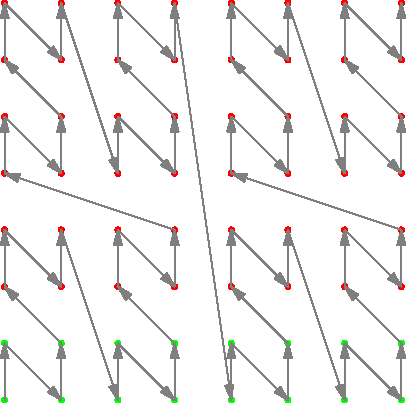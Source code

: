 unitsize(1cm);
int size = 8;
for (int x = 0; x < size; ++x) {
  for (int y = 0; y < size; ++y) {
    if (y < 2) {
    	dot((x, y), green);
    } else {
        dot((x, y), red);
    }
  }
}

pair unpair(int i) {
  int x = 0;
  int y = 0;
  bool on_x = false;
  int out_mask = 1;
  while (i != 0) {
    if (i % 2 != 0) {
      if (on_x) {
        x += out_mask;
      } else {
        y += out_mask;
      }
    }
    if (on_x) {
      on_x = false;
      out_mask *= 2;
    } else {
      on_x = true;
    }
    i #= 2;
  }
  return (x, y);
}

path boundary = box((-0.5, -0.5), (size + 0.5, size + 0.5));
pair previous = (0, 0);
for (int i = 1; i < size * size; ++i) {
  pair next = unpair(i);
  bool previous_in_range = previous.x <= size && previous.y <= size;
  bool next_in_range = next.x <= size && next.y <= size;
  if (previous_in_range && next_in_range) {
      draw(previous -- next, arrow=Arrow, gray);
  } else {
      draw(previous -- next, gray+Dotted());
  }
  previous = next;
}
clip(boundary);